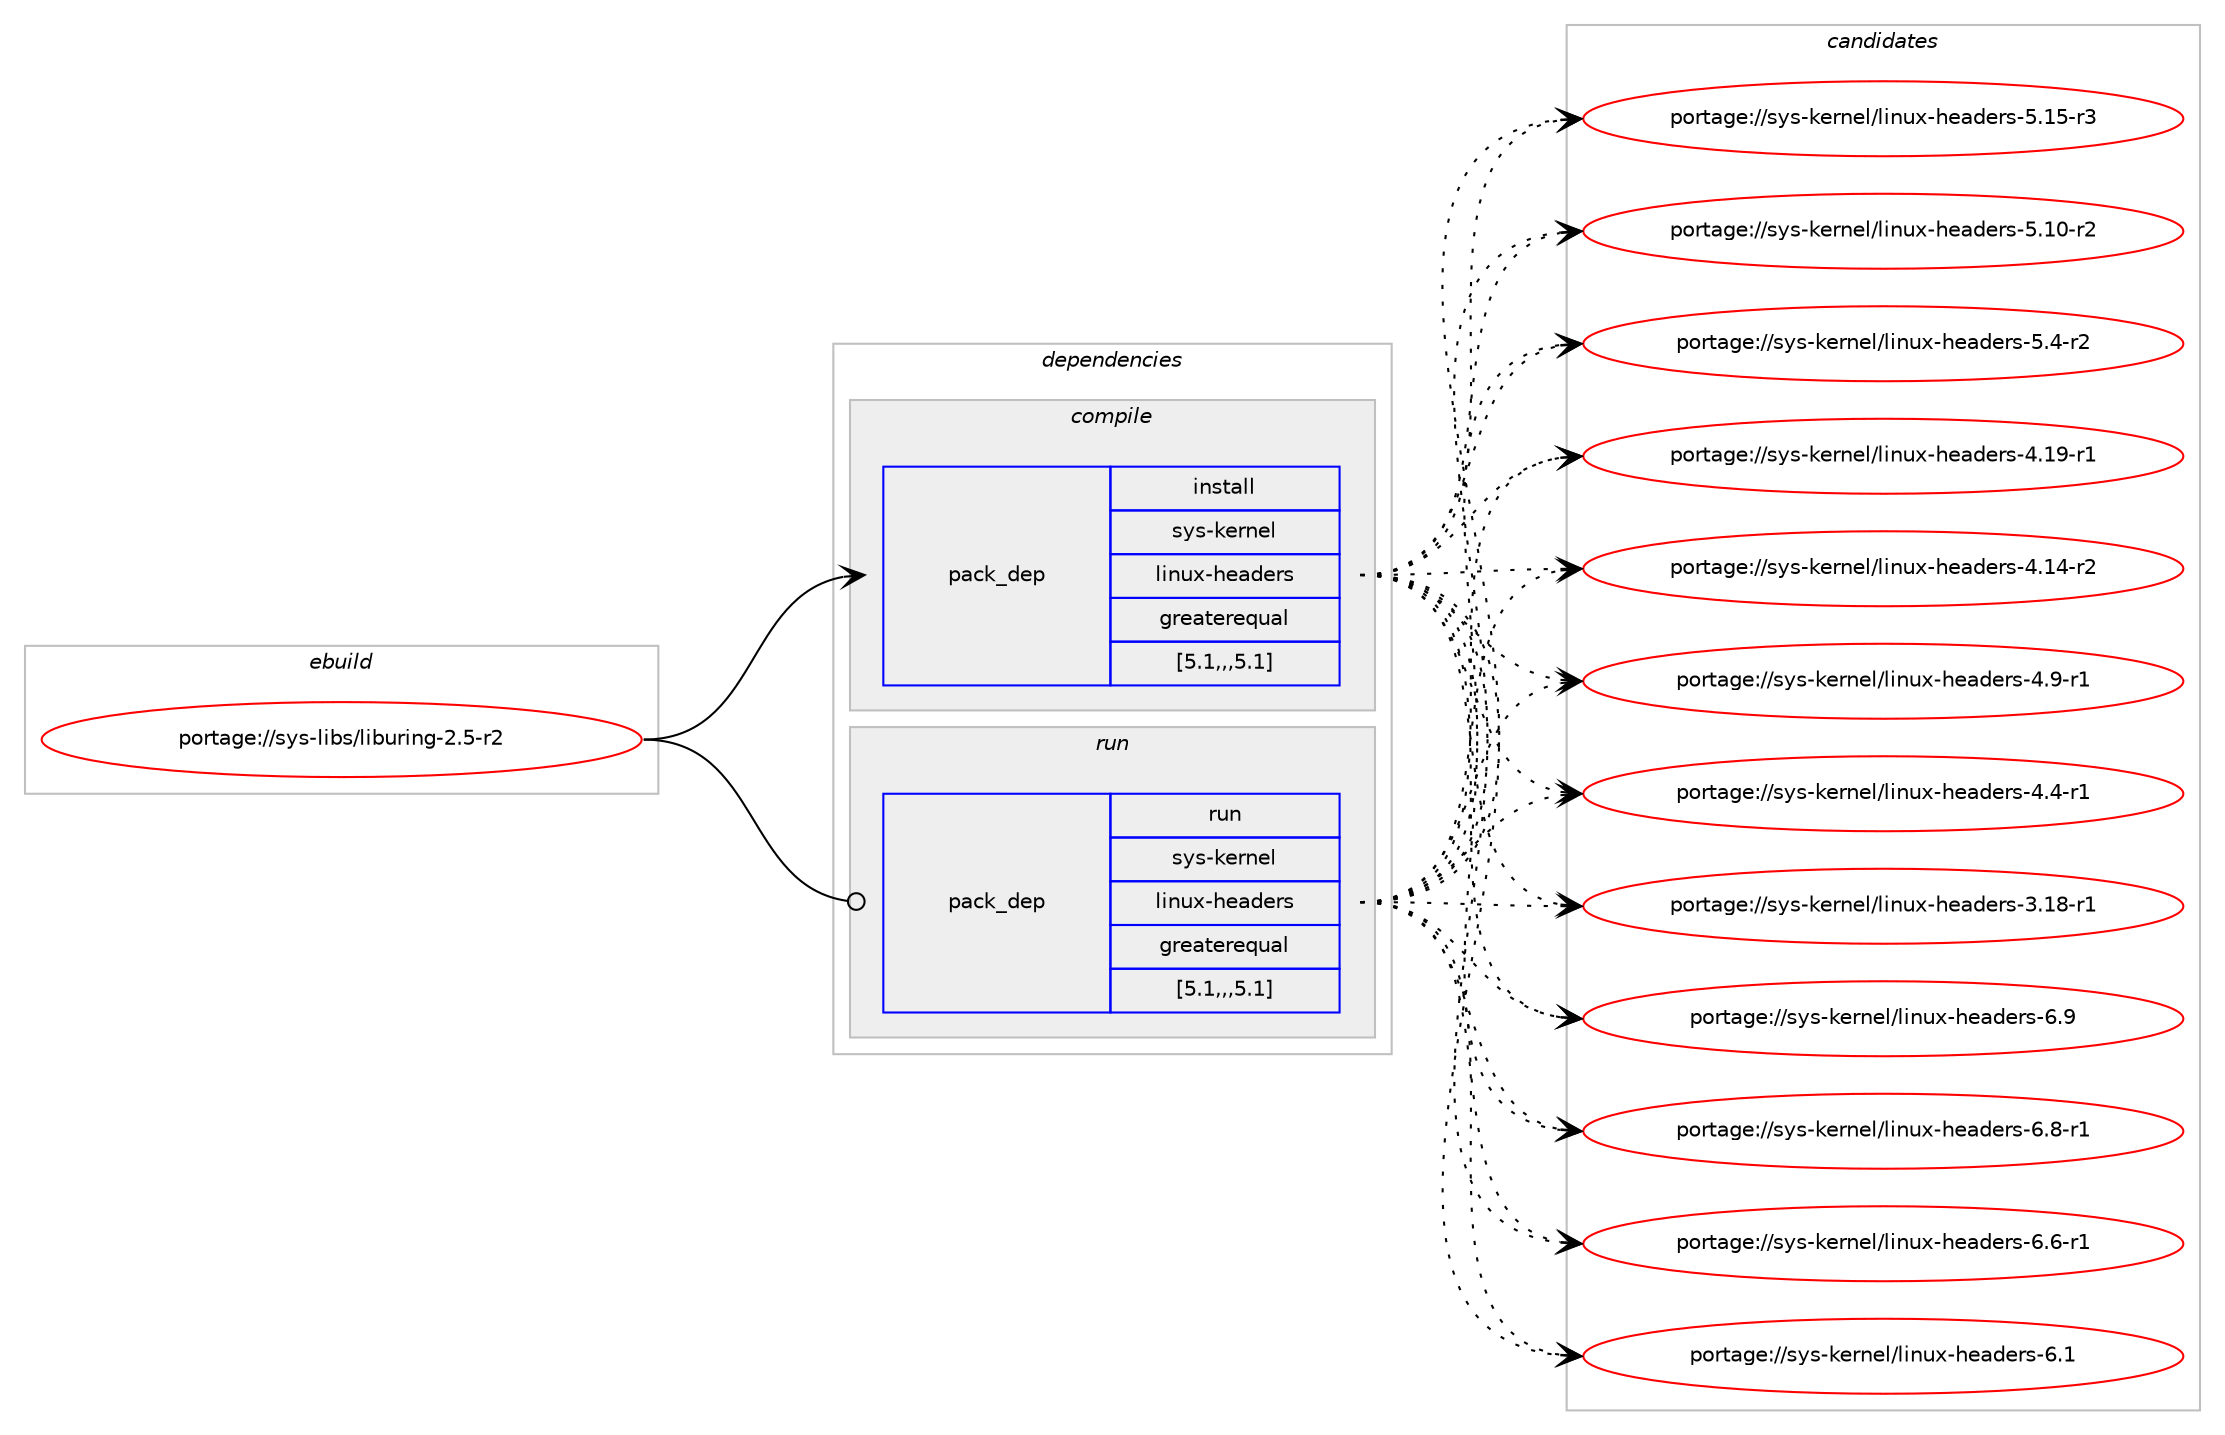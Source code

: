 digraph prolog {

# *************
# Graph options
# *************

newrank=true;
concentrate=true;
compound=true;
graph [rankdir=LR,fontname=Helvetica,fontsize=10,ranksep=1.5];#, ranksep=2.5, nodesep=0.2];
edge  [arrowhead=vee];
node  [fontname=Helvetica,fontsize=10];

# **********
# The ebuild
# **********

subgraph cluster_leftcol {
color=gray;
label=<<i>ebuild</i>>;
id [label="portage://sys-libs/liburing-2.5-r2", color=red, width=4, href="../sys-libs/liburing-2.5-r2.svg"];
}

# ****************
# The dependencies
# ****************

subgraph cluster_midcol {
color=gray;
label=<<i>dependencies</i>>;
subgraph cluster_compile {
fillcolor="#eeeeee";
style=filled;
label=<<i>compile</i>>;
subgraph pack320929 {
dependency441813 [label=<<TABLE BORDER="0" CELLBORDER="1" CELLSPACING="0" CELLPADDING="4" WIDTH="220"><TR><TD ROWSPAN="6" CELLPADDING="30">pack_dep</TD></TR><TR><TD WIDTH="110">install</TD></TR><TR><TD>sys-kernel</TD></TR><TR><TD>linux-headers</TD></TR><TR><TD>greaterequal</TD></TR><TR><TD>[5.1,,,5.1]</TD></TR></TABLE>>, shape=none, color=blue];
}
id:e -> dependency441813:w [weight=20,style="solid",arrowhead="vee"];
}
subgraph cluster_compileandrun {
fillcolor="#eeeeee";
style=filled;
label=<<i>compile and run</i>>;
}
subgraph cluster_run {
fillcolor="#eeeeee";
style=filled;
label=<<i>run</i>>;
subgraph pack320930 {
dependency441814 [label=<<TABLE BORDER="0" CELLBORDER="1" CELLSPACING="0" CELLPADDING="4" WIDTH="220"><TR><TD ROWSPAN="6" CELLPADDING="30">pack_dep</TD></TR><TR><TD WIDTH="110">run</TD></TR><TR><TD>sys-kernel</TD></TR><TR><TD>linux-headers</TD></TR><TR><TD>greaterequal</TD></TR><TR><TD>[5.1,,,5.1]</TD></TR></TABLE>>, shape=none, color=blue];
}
id:e -> dependency441814:w [weight=20,style="solid",arrowhead="odot"];
}
}

# **************
# The candidates
# **************

subgraph cluster_choices {
rank=same;
color=gray;
label=<<i>candidates</i>>;

subgraph choice320929 {
color=black;
nodesep=1;
choice1151211154510710111411010110847108105110117120451041019710010111411545544657 [label="portage://sys-kernel/linux-headers-6.9", color=red, width=4,href="../sys-kernel/linux-headers-6.9.svg"];
choice11512111545107101114110101108471081051101171204510410197100101114115455446564511449 [label="portage://sys-kernel/linux-headers-6.8-r1", color=red, width=4,href="../sys-kernel/linux-headers-6.8-r1.svg"];
choice11512111545107101114110101108471081051101171204510410197100101114115455446544511449 [label="portage://sys-kernel/linux-headers-6.6-r1", color=red, width=4,href="../sys-kernel/linux-headers-6.6-r1.svg"];
choice1151211154510710111411010110847108105110117120451041019710010111411545544649 [label="portage://sys-kernel/linux-headers-6.1", color=red, width=4,href="../sys-kernel/linux-headers-6.1.svg"];
choice1151211154510710111411010110847108105110117120451041019710010111411545534649534511451 [label="portage://sys-kernel/linux-headers-5.15-r3", color=red, width=4,href="../sys-kernel/linux-headers-5.15-r3.svg"];
choice1151211154510710111411010110847108105110117120451041019710010111411545534649484511450 [label="portage://sys-kernel/linux-headers-5.10-r2", color=red, width=4,href="../sys-kernel/linux-headers-5.10-r2.svg"];
choice11512111545107101114110101108471081051101171204510410197100101114115455346524511450 [label="portage://sys-kernel/linux-headers-5.4-r2", color=red, width=4,href="../sys-kernel/linux-headers-5.4-r2.svg"];
choice1151211154510710111411010110847108105110117120451041019710010111411545524649574511449 [label="portage://sys-kernel/linux-headers-4.19-r1", color=red, width=4,href="../sys-kernel/linux-headers-4.19-r1.svg"];
choice1151211154510710111411010110847108105110117120451041019710010111411545524649524511450 [label="portage://sys-kernel/linux-headers-4.14-r2", color=red, width=4,href="../sys-kernel/linux-headers-4.14-r2.svg"];
choice11512111545107101114110101108471081051101171204510410197100101114115455246574511449 [label="portage://sys-kernel/linux-headers-4.9-r1", color=red, width=4,href="../sys-kernel/linux-headers-4.9-r1.svg"];
choice11512111545107101114110101108471081051101171204510410197100101114115455246524511449 [label="portage://sys-kernel/linux-headers-4.4-r1", color=red, width=4,href="../sys-kernel/linux-headers-4.4-r1.svg"];
choice1151211154510710111411010110847108105110117120451041019710010111411545514649564511449 [label="portage://sys-kernel/linux-headers-3.18-r1", color=red, width=4,href="../sys-kernel/linux-headers-3.18-r1.svg"];
dependency441813:e -> choice1151211154510710111411010110847108105110117120451041019710010111411545544657:w [style=dotted,weight="100"];
dependency441813:e -> choice11512111545107101114110101108471081051101171204510410197100101114115455446564511449:w [style=dotted,weight="100"];
dependency441813:e -> choice11512111545107101114110101108471081051101171204510410197100101114115455446544511449:w [style=dotted,weight="100"];
dependency441813:e -> choice1151211154510710111411010110847108105110117120451041019710010111411545544649:w [style=dotted,weight="100"];
dependency441813:e -> choice1151211154510710111411010110847108105110117120451041019710010111411545534649534511451:w [style=dotted,weight="100"];
dependency441813:e -> choice1151211154510710111411010110847108105110117120451041019710010111411545534649484511450:w [style=dotted,weight="100"];
dependency441813:e -> choice11512111545107101114110101108471081051101171204510410197100101114115455346524511450:w [style=dotted,weight="100"];
dependency441813:e -> choice1151211154510710111411010110847108105110117120451041019710010111411545524649574511449:w [style=dotted,weight="100"];
dependency441813:e -> choice1151211154510710111411010110847108105110117120451041019710010111411545524649524511450:w [style=dotted,weight="100"];
dependency441813:e -> choice11512111545107101114110101108471081051101171204510410197100101114115455246574511449:w [style=dotted,weight="100"];
dependency441813:e -> choice11512111545107101114110101108471081051101171204510410197100101114115455246524511449:w [style=dotted,weight="100"];
dependency441813:e -> choice1151211154510710111411010110847108105110117120451041019710010111411545514649564511449:w [style=dotted,weight="100"];
}
subgraph choice320930 {
color=black;
nodesep=1;
choice1151211154510710111411010110847108105110117120451041019710010111411545544657 [label="portage://sys-kernel/linux-headers-6.9", color=red, width=4,href="../sys-kernel/linux-headers-6.9.svg"];
choice11512111545107101114110101108471081051101171204510410197100101114115455446564511449 [label="portage://sys-kernel/linux-headers-6.8-r1", color=red, width=4,href="../sys-kernel/linux-headers-6.8-r1.svg"];
choice11512111545107101114110101108471081051101171204510410197100101114115455446544511449 [label="portage://sys-kernel/linux-headers-6.6-r1", color=red, width=4,href="../sys-kernel/linux-headers-6.6-r1.svg"];
choice1151211154510710111411010110847108105110117120451041019710010111411545544649 [label="portage://sys-kernel/linux-headers-6.1", color=red, width=4,href="../sys-kernel/linux-headers-6.1.svg"];
choice1151211154510710111411010110847108105110117120451041019710010111411545534649534511451 [label="portage://sys-kernel/linux-headers-5.15-r3", color=red, width=4,href="../sys-kernel/linux-headers-5.15-r3.svg"];
choice1151211154510710111411010110847108105110117120451041019710010111411545534649484511450 [label="portage://sys-kernel/linux-headers-5.10-r2", color=red, width=4,href="../sys-kernel/linux-headers-5.10-r2.svg"];
choice11512111545107101114110101108471081051101171204510410197100101114115455346524511450 [label="portage://sys-kernel/linux-headers-5.4-r2", color=red, width=4,href="../sys-kernel/linux-headers-5.4-r2.svg"];
choice1151211154510710111411010110847108105110117120451041019710010111411545524649574511449 [label="portage://sys-kernel/linux-headers-4.19-r1", color=red, width=4,href="../sys-kernel/linux-headers-4.19-r1.svg"];
choice1151211154510710111411010110847108105110117120451041019710010111411545524649524511450 [label="portage://sys-kernel/linux-headers-4.14-r2", color=red, width=4,href="../sys-kernel/linux-headers-4.14-r2.svg"];
choice11512111545107101114110101108471081051101171204510410197100101114115455246574511449 [label="portage://sys-kernel/linux-headers-4.9-r1", color=red, width=4,href="../sys-kernel/linux-headers-4.9-r1.svg"];
choice11512111545107101114110101108471081051101171204510410197100101114115455246524511449 [label="portage://sys-kernel/linux-headers-4.4-r1", color=red, width=4,href="../sys-kernel/linux-headers-4.4-r1.svg"];
choice1151211154510710111411010110847108105110117120451041019710010111411545514649564511449 [label="portage://sys-kernel/linux-headers-3.18-r1", color=red, width=4,href="../sys-kernel/linux-headers-3.18-r1.svg"];
dependency441814:e -> choice1151211154510710111411010110847108105110117120451041019710010111411545544657:w [style=dotted,weight="100"];
dependency441814:e -> choice11512111545107101114110101108471081051101171204510410197100101114115455446564511449:w [style=dotted,weight="100"];
dependency441814:e -> choice11512111545107101114110101108471081051101171204510410197100101114115455446544511449:w [style=dotted,weight="100"];
dependency441814:e -> choice1151211154510710111411010110847108105110117120451041019710010111411545544649:w [style=dotted,weight="100"];
dependency441814:e -> choice1151211154510710111411010110847108105110117120451041019710010111411545534649534511451:w [style=dotted,weight="100"];
dependency441814:e -> choice1151211154510710111411010110847108105110117120451041019710010111411545534649484511450:w [style=dotted,weight="100"];
dependency441814:e -> choice11512111545107101114110101108471081051101171204510410197100101114115455346524511450:w [style=dotted,weight="100"];
dependency441814:e -> choice1151211154510710111411010110847108105110117120451041019710010111411545524649574511449:w [style=dotted,weight="100"];
dependency441814:e -> choice1151211154510710111411010110847108105110117120451041019710010111411545524649524511450:w [style=dotted,weight="100"];
dependency441814:e -> choice11512111545107101114110101108471081051101171204510410197100101114115455246574511449:w [style=dotted,weight="100"];
dependency441814:e -> choice11512111545107101114110101108471081051101171204510410197100101114115455246524511449:w [style=dotted,weight="100"];
dependency441814:e -> choice1151211154510710111411010110847108105110117120451041019710010111411545514649564511449:w [style=dotted,weight="100"];
}
}

}
